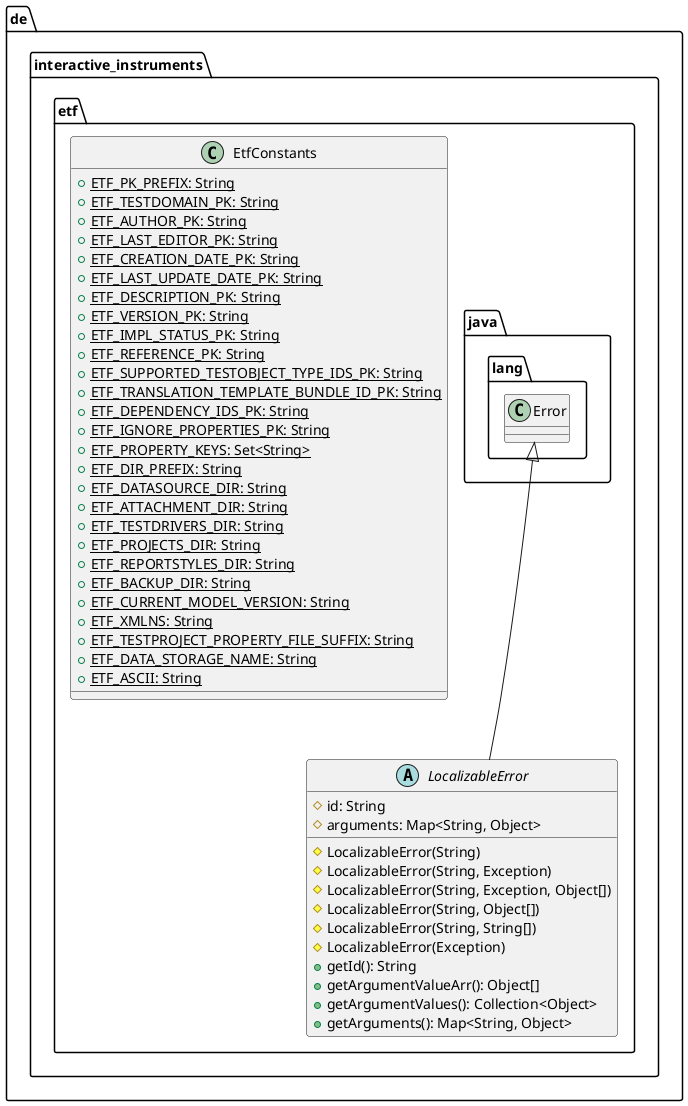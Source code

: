 @startuml

    namespace de.interactive_instruments.etf {

        class EtfConstants [[EtfConstants.html]] {
            {static} +ETF_PK_PREFIX: String
            {static} +ETF_TESTDOMAIN_PK: String
            {static} +ETF_AUTHOR_PK: String
            {static} +ETF_LAST_EDITOR_PK: String
            {static} +ETF_CREATION_DATE_PK: String
            {static} +ETF_LAST_UPDATE_DATE_PK: String
            {static} +ETF_DESCRIPTION_PK: String
            {static} +ETF_VERSION_PK: String
            {static} +ETF_IMPL_STATUS_PK: String
            {static} +ETF_REFERENCE_PK: String
            {static} +ETF_SUPPORTED_TESTOBJECT_TYPE_IDS_PK: String
            {static} +ETF_TRANSLATION_TEMPLATE_BUNDLE_ID_PK: String
            {static} +ETF_DEPENDENCY_IDS_PK: String
            {static} +ETF_IGNORE_PROPERTIES_PK: String
            {static} +ETF_PROPERTY_KEYS: Set<String>
            {static} +ETF_DIR_PREFIX: String
            {static} +ETF_DATASOURCE_DIR: String
            {static} +ETF_ATTACHMENT_DIR: String
            {static} +ETF_TESTDRIVERS_DIR: String
            {static} +ETF_PROJECTS_DIR: String
            {static} +ETF_REPORTSTYLES_DIR: String
            {static} +ETF_BACKUP_DIR: String
            {static} +ETF_CURRENT_MODEL_VERSION: String
            {static} +ETF_XMLNS: String
            {static} +ETF_TESTPROJECT_PROPERTY_FILE_SUFFIX: String
            {static} +ETF_DATA_STORAGE_NAME: String
            {static} +ETF_ASCII: String
        }

        abstract class LocalizableError [[LocalizableError.html]] {
            #id: String
            #arguments: Map<String, Object>
            #LocalizableError(String)
            #LocalizableError(String, Exception)
            #LocalizableError(String, Exception, Object[])
            #LocalizableError(String, Object[])
            #LocalizableError(String, String[])
            #LocalizableError(Exception)
            +getId(): String
            +getArgumentValueArr(): Object[]
            +getArgumentValues(): Collection<Object>
            +getArguments(): Map<String, Object>
        }

        class java.lang.Error
        java.lang.Error <|-- LocalizableError

    }

@enduml
